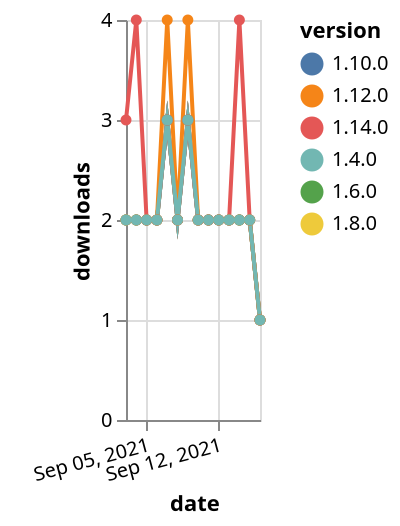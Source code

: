 {"$schema": "https://vega.github.io/schema/vega-lite/v5.json", "description": "A simple bar chart with embedded data.", "data": {"values": [{"date": "2021-09-03", "total": 1663, "delta": 2, "version": "1.6.0"}, {"date": "2021-09-04", "total": 1665, "delta": 2, "version": "1.6.0"}, {"date": "2021-09-05", "total": 1667, "delta": 2, "version": "1.6.0"}, {"date": "2021-09-06", "total": 1669, "delta": 2, "version": "1.6.0"}, {"date": "2021-09-07", "total": 1672, "delta": 3, "version": "1.6.0"}, {"date": "2021-09-08", "total": 1674, "delta": 2, "version": "1.6.0"}, {"date": "2021-09-09", "total": 1677, "delta": 3, "version": "1.6.0"}, {"date": "2021-09-10", "total": 1679, "delta": 2, "version": "1.6.0"}, {"date": "2021-09-11", "total": 1681, "delta": 2, "version": "1.6.0"}, {"date": "2021-09-12", "total": 1683, "delta": 2, "version": "1.6.0"}, {"date": "2021-09-13", "total": 1685, "delta": 2, "version": "1.6.0"}, {"date": "2021-09-14", "total": 1687, "delta": 2, "version": "1.6.0"}, {"date": "2021-09-15", "total": 1689, "delta": 2, "version": "1.6.0"}, {"date": "2021-09-16", "total": 1690, "delta": 1, "version": "1.6.0"}, {"date": "2021-09-03", "total": 1501, "delta": 2, "version": "1.8.0"}, {"date": "2021-09-04", "total": 1503, "delta": 2, "version": "1.8.0"}, {"date": "2021-09-05", "total": 1505, "delta": 2, "version": "1.8.0"}, {"date": "2021-09-06", "total": 1507, "delta": 2, "version": "1.8.0"}, {"date": "2021-09-07", "total": 1510, "delta": 3, "version": "1.8.0"}, {"date": "2021-09-08", "total": 1512, "delta": 2, "version": "1.8.0"}, {"date": "2021-09-09", "total": 1515, "delta": 3, "version": "1.8.0"}, {"date": "2021-09-10", "total": 1517, "delta": 2, "version": "1.8.0"}, {"date": "2021-09-11", "total": 1519, "delta": 2, "version": "1.8.0"}, {"date": "2021-09-12", "total": 1521, "delta": 2, "version": "1.8.0"}, {"date": "2021-09-13", "total": 1523, "delta": 2, "version": "1.8.0"}, {"date": "2021-09-14", "total": 1525, "delta": 2, "version": "1.8.0"}, {"date": "2021-09-15", "total": 1527, "delta": 2, "version": "1.8.0"}, {"date": "2021-09-16", "total": 1528, "delta": 1, "version": "1.8.0"}, {"date": "2021-09-03", "total": 1017, "delta": 2, "version": "1.10.0"}, {"date": "2021-09-04", "total": 1019, "delta": 2, "version": "1.10.0"}, {"date": "2021-09-05", "total": 1021, "delta": 2, "version": "1.10.0"}, {"date": "2021-09-06", "total": 1023, "delta": 2, "version": "1.10.0"}, {"date": "2021-09-07", "total": 1026, "delta": 3, "version": "1.10.0"}, {"date": "2021-09-08", "total": 1028, "delta": 2, "version": "1.10.0"}, {"date": "2021-09-09", "total": 1031, "delta": 3, "version": "1.10.0"}, {"date": "2021-09-10", "total": 1033, "delta": 2, "version": "1.10.0"}, {"date": "2021-09-11", "total": 1035, "delta": 2, "version": "1.10.0"}, {"date": "2021-09-12", "total": 1037, "delta": 2, "version": "1.10.0"}, {"date": "2021-09-13", "total": 1039, "delta": 2, "version": "1.10.0"}, {"date": "2021-09-14", "total": 1041, "delta": 2, "version": "1.10.0"}, {"date": "2021-09-15", "total": 1043, "delta": 2, "version": "1.10.0"}, {"date": "2021-09-16", "total": 1044, "delta": 1, "version": "1.10.0"}, {"date": "2021-09-03", "total": 235, "delta": 3, "version": "1.14.0"}, {"date": "2021-09-04", "total": 239, "delta": 4, "version": "1.14.0"}, {"date": "2021-09-05", "total": 241, "delta": 2, "version": "1.14.0"}, {"date": "2021-09-06", "total": 243, "delta": 2, "version": "1.14.0"}, {"date": "2021-09-07", "total": 246, "delta": 3, "version": "1.14.0"}, {"date": "2021-09-08", "total": 248, "delta": 2, "version": "1.14.0"}, {"date": "2021-09-09", "total": 251, "delta": 3, "version": "1.14.0"}, {"date": "2021-09-10", "total": 253, "delta": 2, "version": "1.14.0"}, {"date": "2021-09-11", "total": 255, "delta": 2, "version": "1.14.0"}, {"date": "2021-09-12", "total": 257, "delta": 2, "version": "1.14.0"}, {"date": "2021-09-13", "total": 259, "delta": 2, "version": "1.14.0"}, {"date": "2021-09-14", "total": 263, "delta": 4, "version": "1.14.0"}, {"date": "2021-09-15", "total": 265, "delta": 2, "version": "1.14.0"}, {"date": "2021-09-16", "total": 266, "delta": 1, "version": "1.14.0"}, {"date": "2021-09-03", "total": 730, "delta": 2, "version": "1.12.0"}, {"date": "2021-09-04", "total": 732, "delta": 2, "version": "1.12.0"}, {"date": "2021-09-05", "total": 734, "delta": 2, "version": "1.12.0"}, {"date": "2021-09-06", "total": 736, "delta": 2, "version": "1.12.0"}, {"date": "2021-09-07", "total": 740, "delta": 4, "version": "1.12.0"}, {"date": "2021-09-08", "total": 742, "delta": 2, "version": "1.12.0"}, {"date": "2021-09-09", "total": 746, "delta": 4, "version": "1.12.0"}, {"date": "2021-09-10", "total": 748, "delta": 2, "version": "1.12.0"}, {"date": "2021-09-11", "total": 750, "delta": 2, "version": "1.12.0"}, {"date": "2021-09-12", "total": 752, "delta": 2, "version": "1.12.0"}, {"date": "2021-09-13", "total": 754, "delta": 2, "version": "1.12.0"}, {"date": "2021-09-14", "total": 756, "delta": 2, "version": "1.12.0"}, {"date": "2021-09-15", "total": 758, "delta": 2, "version": "1.12.0"}, {"date": "2021-09-16", "total": 759, "delta": 1, "version": "1.12.0"}, {"date": "2021-09-03", "total": 2071, "delta": 2, "version": "1.4.0"}, {"date": "2021-09-04", "total": 2073, "delta": 2, "version": "1.4.0"}, {"date": "2021-09-05", "total": 2075, "delta": 2, "version": "1.4.0"}, {"date": "2021-09-06", "total": 2077, "delta": 2, "version": "1.4.0"}, {"date": "2021-09-07", "total": 2080, "delta": 3, "version": "1.4.0"}, {"date": "2021-09-08", "total": 2082, "delta": 2, "version": "1.4.0"}, {"date": "2021-09-09", "total": 2085, "delta": 3, "version": "1.4.0"}, {"date": "2021-09-10", "total": 2087, "delta": 2, "version": "1.4.0"}, {"date": "2021-09-11", "total": 2089, "delta": 2, "version": "1.4.0"}, {"date": "2021-09-12", "total": 2091, "delta": 2, "version": "1.4.0"}, {"date": "2021-09-13", "total": 2093, "delta": 2, "version": "1.4.0"}, {"date": "2021-09-14", "total": 2095, "delta": 2, "version": "1.4.0"}, {"date": "2021-09-15", "total": 2097, "delta": 2, "version": "1.4.0"}, {"date": "2021-09-16", "total": 2098, "delta": 1, "version": "1.4.0"}]}, "width": "container", "mark": {"type": "line", "point": {"filled": true}}, "encoding": {"x": {"field": "date", "type": "temporal", "timeUnit": "yearmonthdate", "title": "date", "axis": {"labelAngle": -15}}, "y": {"field": "delta", "type": "quantitative", "title": "downloads"}, "color": {"field": "version", "type": "nominal"}, "tooltip": {"field": "delta"}}}